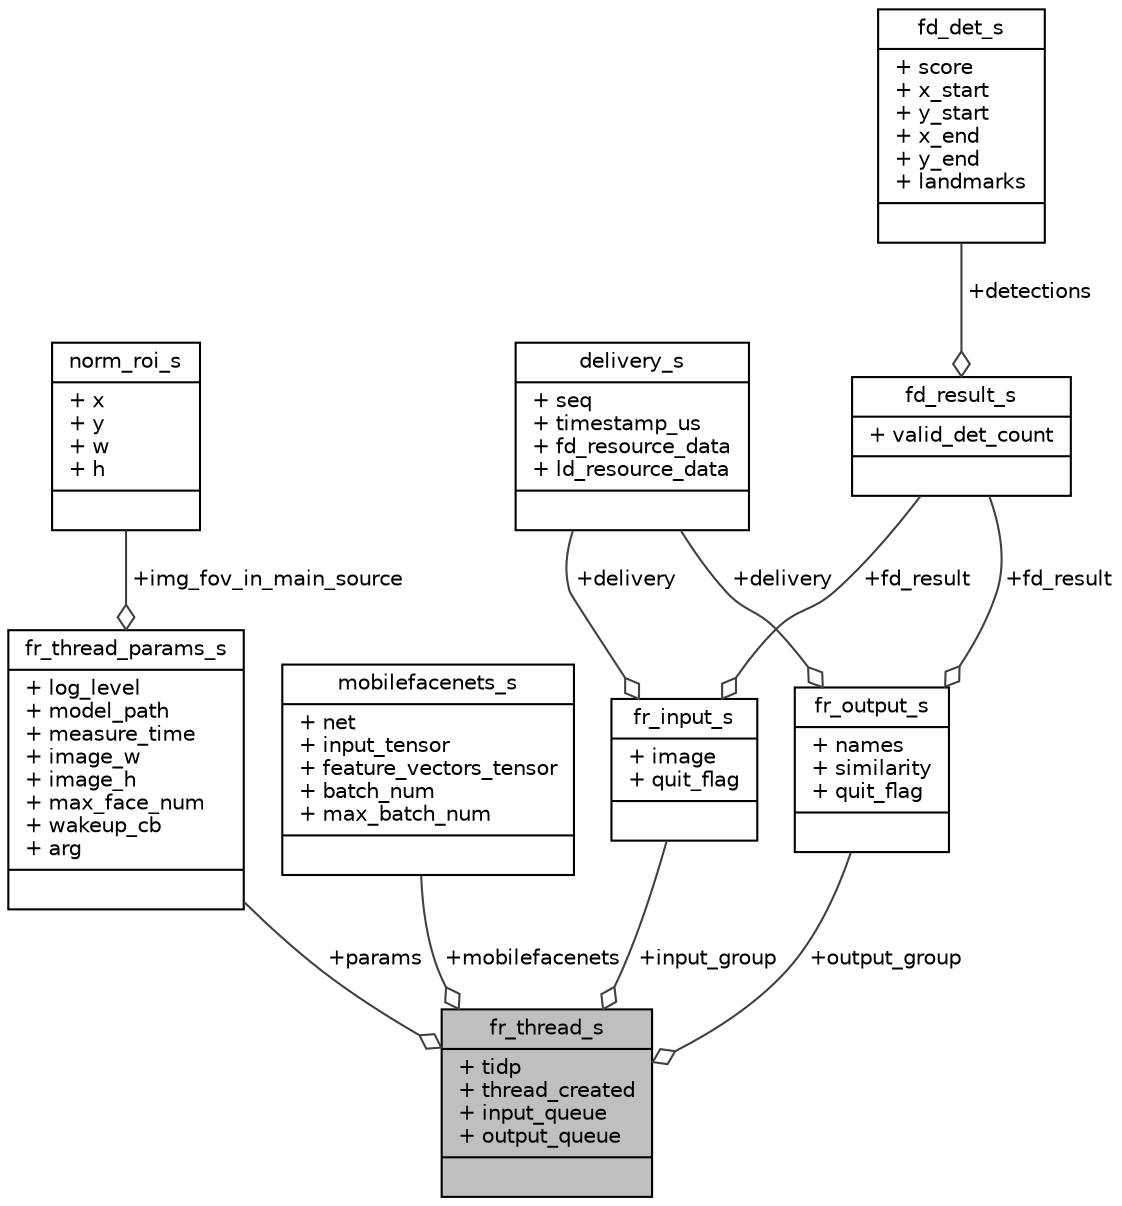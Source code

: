 digraph "fr_thread_s"
{
 // INTERACTIVE_SVG=YES
 // LATEX_PDF_SIZE
  bgcolor="transparent";
  edge [fontname="Helvetica",fontsize="10",labelfontname="Helvetica",labelfontsize="10"];
  node [fontname="Helvetica",fontsize="10",shape=record];
  Node1 [label="{fr_thread_s\n|+ tidp\l+ thread_created\l+ input_queue\l+ output_queue\l|}",height=0.2,width=0.4,color="black", fillcolor="grey75", style="filled", fontcolor="black",tooltip=" "];
  Node2 -> Node1 [color="grey25",fontsize="10",style="solid",label=" +params" ,arrowhead="odiamond",fontname="Helvetica"];
  Node2 [label="{fr_thread_params_s\n|+ log_level\l+ model_path\l+ measure_time\l+ image_w\l+ image_h\l+ max_face_num\l+ wakeup_cb\l+ arg\l|}",height=0.2,width=0.4,color="black",URL="$df/d5b/structfr__thread__params__s.html",tooltip=" "];
  Node3 -> Node2 [color="grey25",fontsize="10",style="solid",label=" +img_fov_in_main_source" ,arrowhead="odiamond",fontname="Helvetica"];
  Node3 [label="{norm_roi_s\n|+ x\l+ y\l+ w\l+ h\l|}",height=0.2,width=0.4,color="black",URL="$de/d02/structnorm__roi__s.html",tooltip=" "];
  Node4 -> Node1 [color="grey25",fontsize="10",style="solid",label=" +mobilefacenets" ,arrowhead="odiamond",fontname="Helvetica"];
  Node4 [label="{mobilefacenets_s\n|+ net\l+ input_tensor\l+ feature_vectors_tensor\l+ batch_num\l+ max_batch_num\l|}",height=0.2,width=0.4,color="black",URL="$d2/d58/structmobilefacenets__s.html",tooltip=" "];
  Node5 -> Node1 [color="grey25",fontsize="10",style="solid",label=" +input_group" ,arrowhead="odiamond",fontname="Helvetica"];
  Node5 [label="{fr_input_s\n|+ image\l+ quit_flag\l|}",height=0.2,width=0.4,color="black",URL="$db/d08/structfr__input__s.html",tooltip=" "];
  Node6 -> Node5 [color="grey25",fontsize="10",style="solid",label=" +fd_result" ,arrowhead="odiamond",fontname="Helvetica"];
  Node6 [label="{fd_result_s\n|+ valid_det_count\l|}",height=0.2,width=0.4,color="black",URL="$df/d78/structfd__result__s.html",tooltip=" "];
  Node7 -> Node6 [color="grey25",fontsize="10",style="solid",label=" +detections" ,arrowhead="odiamond",fontname="Helvetica"];
  Node7 [label="{fd_det_s\n|+ score\l+ x_start\l+ y_start\l+ x_end\l+ y_end\l+ landmarks\l|}",height=0.2,width=0.4,color="black",URL="$dd/d96/structfd__det__s.html",tooltip=" "];
  Node8 -> Node5 [color="grey25",fontsize="10",style="solid",label=" +delivery" ,arrowhead="odiamond",fontname="Helvetica"];
  Node8 [label="{delivery_s\n|+ seq\l+ timestamp_us\l+ fd_resource_data\l+ ld_resource_data\l|}",height=0.2,width=0.4,color="black",URL="$de/d6c/structdelivery__s.html",tooltip=" "];
  Node9 -> Node1 [color="grey25",fontsize="10",style="solid",label=" +output_group" ,arrowhead="odiamond",fontname="Helvetica"];
  Node9 [label="{fr_output_s\n|+ names\l+ similarity\l+ quit_flag\l|}",height=0.2,width=0.4,color="black",URL="$df/d06/structfr__output__s.html",tooltip=" "];
  Node6 -> Node9 [color="grey25",fontsize="10",style="solid",label=" +fd_result" ,arrowhead="odiamond",fontname="Helvetica"];
  Node8 -> Node9 [color="grey25",fontsize="10",style="solid",label=" +delivery" ,arrowhead="odiamond",fontname="Helvetica"];
}
